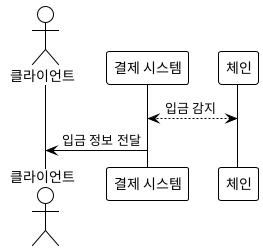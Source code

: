 @startuml
!theme plain

actor "클라이언트" as Client
participant "결제 시스템" as CryptoPaymentSystem
participant "체인" as Blockchain

CryptoPaymentSystem <--> Blockchain : 입금 감지
CryptoPaymentSystem -> Client : 입금 정보 전달

@enduml
